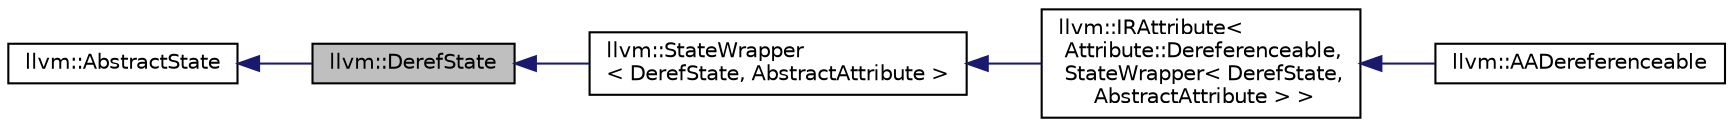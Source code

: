 digraph "llvm::DerefState"
{
 // LATEX_PDF_SIZE
  bgcolor="transparent";
  edge [fontname="Helvetica",fontsize="10",labelfontname="Helvetica",labelfontsize="10"];
  node [fontname="Helvetica",fontsize="10",shape=record];
  rankdir="LR";
  Node1 [label="llvm::DerefState",height=0.2,width=0.4,color="black", fillcolor="grey75", style="filled", fontcolor="black",tooltip="State for dereferenceable attribute."];
  Node2 -> Node1 [dir="back",color="midnightblue",fontsize="10",style="solid",fontname="Helvetica"];
  Node2 [label="llvm::AbstractState",height=0.2,width=0.4,color="black",URL="$structllvm_1_1AbstractState.html",tooltip="An interface to query the internal state of an abstract attribute."];
  Node1 -> Node3 [dir="back",color="midnightblue",fontsize="10",style="solid",fontname="Helvetica"];
  Node3 [label="llvm::StateWrapper\l\< DerefState, AbstractAttribute \>",height=0.2,width=0.4,color="black",URL="$structllvm_1_1StateWrapper.html",tooltip=" "];
  Node3 -> Node4 [dir="back",color="midnightblue",fontsize="10",style="solid",fontname="Helvetica"];
  Node4 [label="llvm::IRAttribute\<\l Attribute::Dereferenceable,\l StateWrapper\< DerefState,\l AbstractAttribute \> \>",height=0.2,width=0.4,color="black",URL="$structllvm_1_1IRAttribute.html",tooltip=" "];
  Node4 -> Node5 [dir="back",color="midnightblue",fontsize="10",style="solid",fontname="Helvetica"];
  Node5 [label="llvm::AADereferenceable",height=0.2,width=0.4,color="black",URL="$structllvm_1_1AADereferenceable.html",tooltip="An abstract interface for all dereferenceable attribute."];
}
